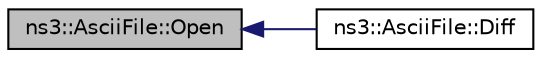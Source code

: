 digraph "ns3::AsciiFile::Open"
{
  edge [fontname="Helvetica",fontsize="10",labelfontname="Helvetica",labelfontsize="10"];
  node [fontname="Helvetica",fontsize="10",shape=record];
  rankdir="LR";
  Node1 [label="ns3::AsciiFile::Open",height=0.2,width=0.4,color="black", fillcolor="grey75", style="filled", fontcolor="black"];
  Node1 -> Node2 [dir="back",color="midnightblue",fontsize="10",style="solid"];
  Node2 [label="ns3::AsciiFile::Diff",height=0.2,width=0.4,color="black", fillcolor="white", style="filled",URL="$d9/d96/classns3_1_1AsciiFile.html#a49e6f6ba09c38555aabddde5b2f3ffda",tooltip="Compare two ASCII files line-by-line. "];
}
